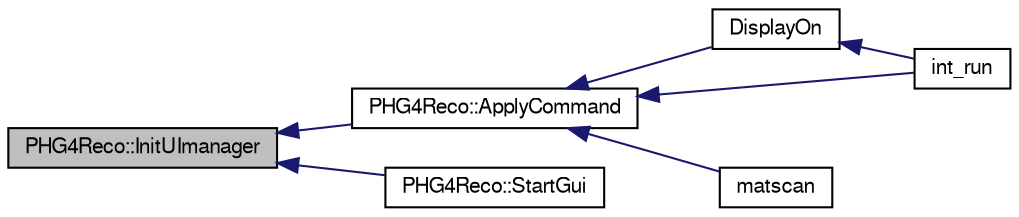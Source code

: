 digraph "PHG4Reco::InitUImanager"
{
  bgcolor="transparent";
  edge [fontname="FreeSans",fontsize="10",labelfontname="FreeSans",labelfontsize="10"];
  node [fontname="FreeSans",fontsize="10",shape=record];
  rankdir="LR";
  Node1 [label="PHG4Reco::InitUImanager",height=0.2,width=0.4,color="black", fillcolor="grey75", style="filled" fontcolor="black"];
  Node1 -> Node2 [dir="back",color="midnightblue",fontsize="10",style="solid",fontname="FreeSans"];
  Node2 [label="PHG4Reco::ApplyCommand",height=0.2,width=0.4,color="black",URL="$d0/d78/classPHG4Reco.html#a83fd9e9472f94d9a29be65df65e400ef",tooltip="interface to G4 cmd interpreter "];
  Node2 -> Node3 [dir="back",color="midnightblue",fontsize="10",style="solid",fontname="FreeSans"];
  Node3 [label="DisplayOn",height=0.2,width=0.4,color="black",URL="$da/d76/E1039Shielding_2DisplayOn_8C.html#a8ac4d6fb78f920957b354f88d6195f54"];
  Node3 -> Node4 [dir="back",color="midnightblue",fontsize="10",style="solid",fontname="FreeSans"];
  Node4 [label="int_run",height=0.2,width=0.4,color="black",URL="$d1/da2/E1039Shielding_2int__run_8C.html#a088590a1a5b93b904ba076de8ca1ef82"];
  Node2 -> Node4 [dir="back",color="midnightblue",fontsize="10",style="solid",fontname="FreeSans"];
  Node2 -> Node5 [dir="back",color="midnightblue",fontsize="10",style="solid",fontname="FreeSans"];
  Node5 [label="matscan",height=0.2,width=0.4,color="black",URL="$d9/d1d/matscan_8C.html#a98ccbc6135fead542f3c4d1dd6882d63"];
  Node1 -> Node6 [dir="back",color="midnightblue",fontsize="10",style="solid",fontname="FreeSans"];
  Node6 [label="PHG4Reco::StartGui",height=0.2,width=0.4,color="black",URL="$d0/d78/classPHG4Reco.html#a33f54be418a2c156914455cfc5bea595",tooltip="start the gui "];
}
